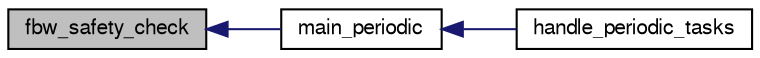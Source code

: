 digraph "fbw_safety_check"
{
  edge [fontname="FreeSans",fontsize="10",labelfontname="FreeSans",labelfontsize="10"];
  node [fontname="FreeSans",fontsize="10",shape=record];
  rankdir="LR";
  Node1 [label="fbw_safety_check",height=0.2,width=0.4,color="black", fillcolor="grey75", style="filled", fontcolor="black"];
  Node1 -> Node2 [dir="back",color="midnightblue",fontsize="10",style="solid",fontname="FreeSans"];
  Node2 [label="main_periodic",height=0.2,width=0.4,color="black", fillcolor="white", style="filled",URL="$rotorcraft_2main__fbw_8c.html#a81249e4ef19b8766982a6fe272d89bae"];
  Node2 -> Node3 [dir="back",color="midnightblue",fontsize="10",style="solid",fontname="FreeSans"];
  Node3 [label="handle_periodic_tasks",height=0.2,width=0.4,color="black", fillcolor="white", style="filled",URL="$rotorcraft_2main__fbw_8c.html#ab79bb049ce85bf2ed3a75c6b12c02bcb"];
}

